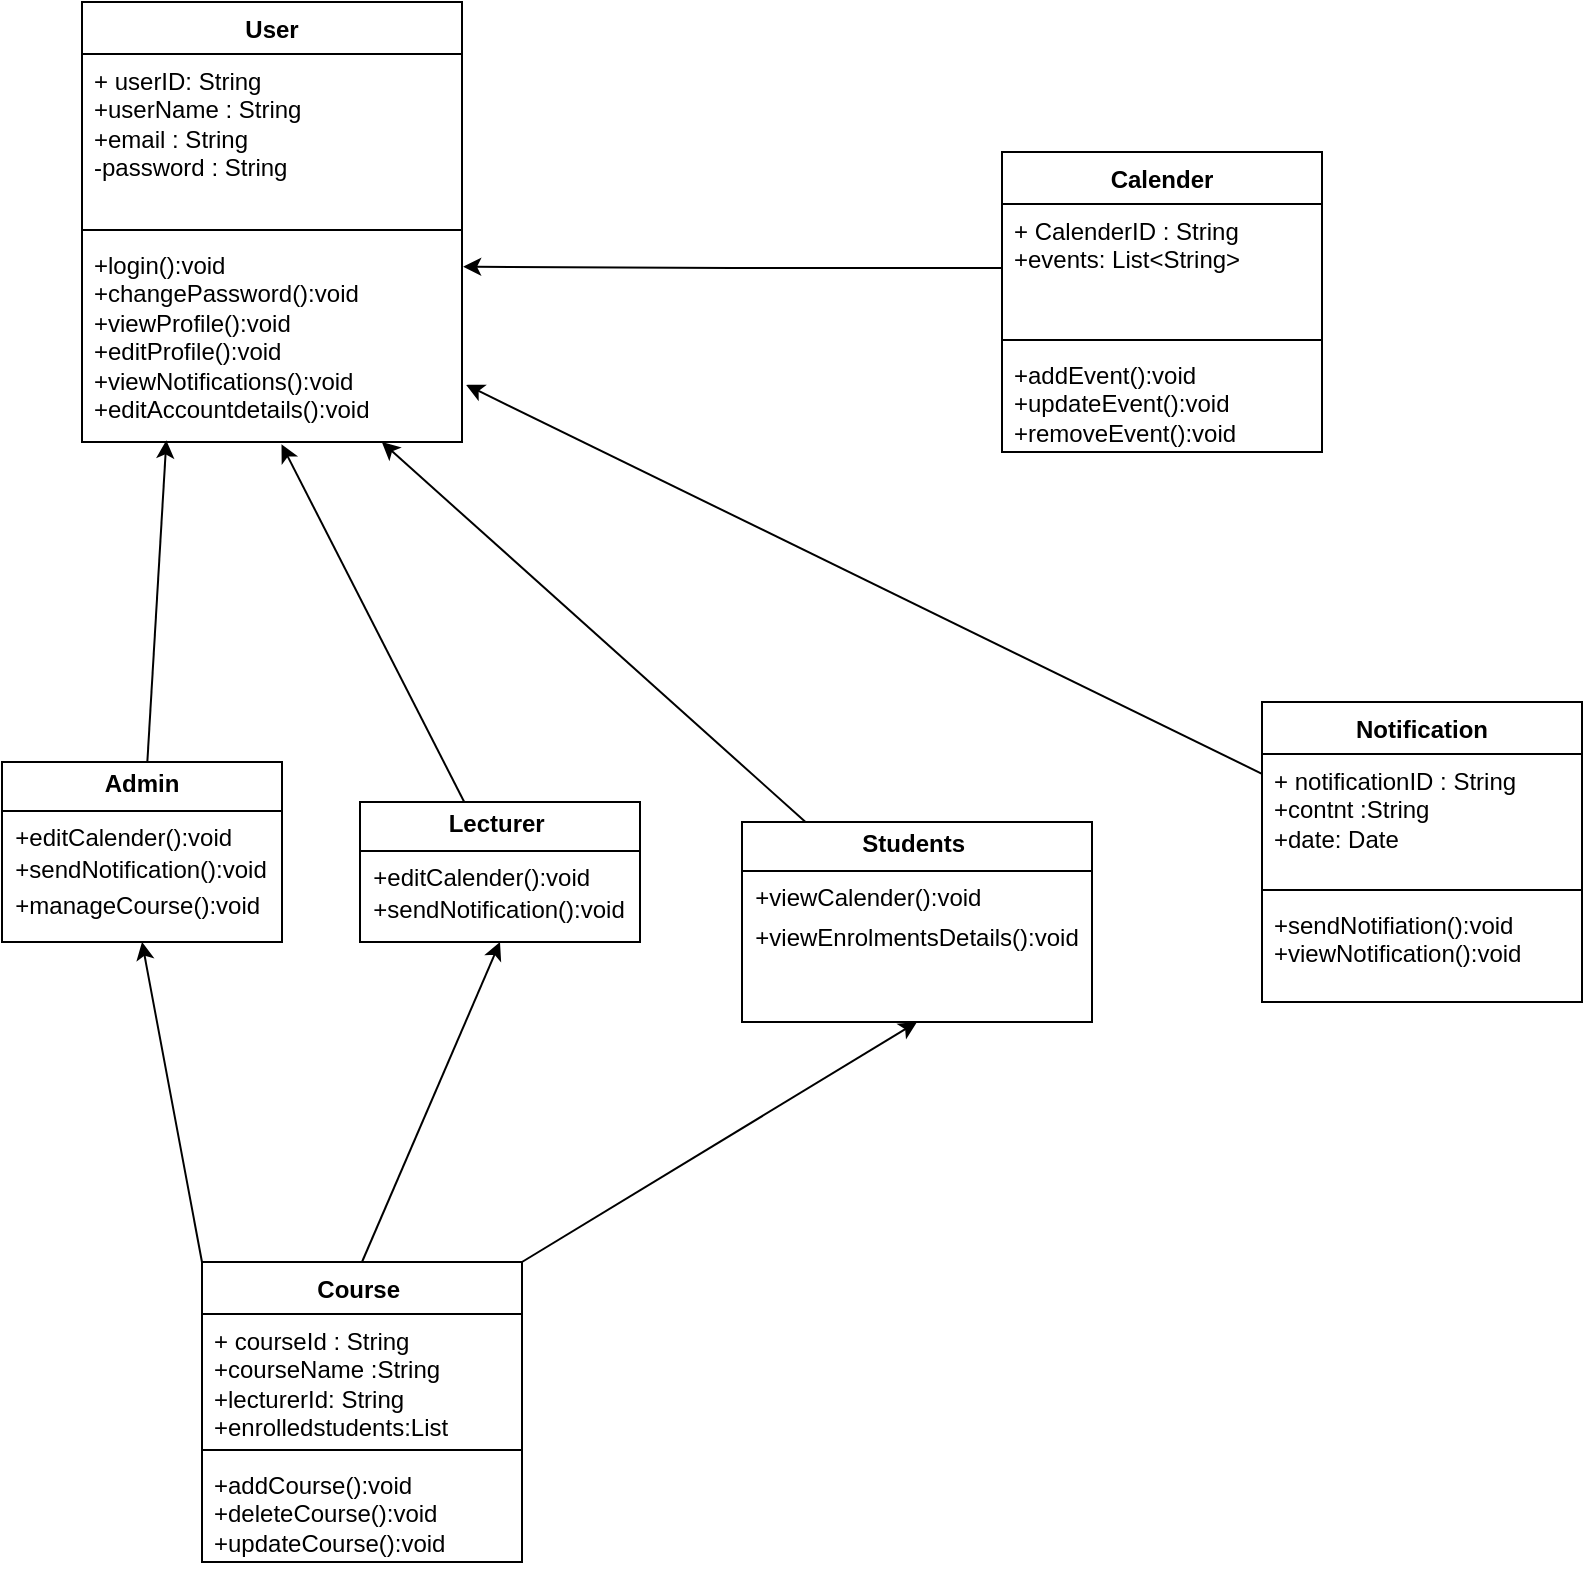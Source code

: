 <mxfile version="25.0.2">
  <diagram name="Page-1" id="5u88LtNzf2QG0sXdvS75">
    <mxGraphModel dx="1434" dy="878" grid="1" gridSize="10" guides="1" tooltips="1" connect="1" arrows="1" fold="1" page="1" pageScale="1" pageWidth="850" pageHeight="1100" math="0" shadow="0">
      <root>
        <mxCell id="0" />
        <mxCell id="1" parent="0" />
        <mxCell id="KoyVNCsmSRkJqI4jsK9u-1" value="User" style="swimlane;fontStyle=1;align=center;verticalAlign=top;childLayout=stackLayout;horizontal=1;startSize=26;horizontalStack=0;resizeParent=1;resizeParentMax=0;resizeLast=0;collapsible=1;marginBottom=0;whiteSpace=wrap;html=1;" parent="1" vertex="1">
          <mxGeometry x="50" y="20" width="190" height="220" as="geometry" />
        </mxCell>
        <mxCell id="KoyVNCsmSRkJqI4jsK9u-2" value="+ userID: String&lt;div&gt;+userName : String&lt;/div&gt;&lt;div&gt;+email : String&lt;/div&gt;&lt;div&gt;-password : String&lt;/div&gt;&lt;div&gt;&lt;br&gt;&lt;/div&gt;" style="text;strokeColor=none;fillColor=none;align=left;verticalAlign=top;spacingLeft=4;spacingRight=4;overflow=hidden;rotatable=0;points=[[0,0.5],[1,0.5]];portConstraint=eastwest;whiteSpace=wrap;html=1;" parent="KoyVNCsmSRkJqI4jsK9u-1" vertex="1">
          <mxGeometry y="26" width="190" height="84" as="geometry" />
        </mxCell>
        <mxCell id="KoyVNCsmSRkJqI4jsK9u-3" value="" style="line;strokeWidth=1;fillColor=none;align=left;verticalAlign=middle;spacingTop=-1;spacingLeft=3;spacingRight=3;rotatable=0;labelPosition=right;points=[];portConstraint=eastwest;strokeColor=inherit;" parent="KoyVNCsmSRkJqI4jsK9u-1" vertex="1">
          <mxGeometry y="110" width="190" height="8" as="geometry" />
        </mxCell>
        <mxCell id="KoyVNCsmSRkJqI4jsK9u-4" value="+login():void&lt;div&gt;+changePassword():void&lt;/div&gt;&lt;div&gt;+viewProfile():void&lt;/div&gt;&lt;div&gt;+editProfile():void&lt;/div&gt;&lt;div&gt;+viewNotifications():void&lt;/div&gt;&lt;div&gt;+editAccountdetails():void&lt;/div&gt;&lt;div&gt;&amp;nbsp;&lt;/div&gt;&lt;div&gt;&lt;br&gt;&lt;/div&gt;&lt;div&gt;&lt;br&gt;&lt;/div&gt;" style="text;strokeColor=none;fillColor=none;align=left;verticalAlign=top;spacingLeft=4;spacingRight=4;overflow=hidden;rotatable=0;points=[[0,0.5],[1,0.5]];portConstraint=eastwest;whiteSpace=wrap;html=1;" parent="KoyVNCsmSRkJqI4jsK9u-1" vertex="1">
          <mxGeometry y="118" width="190" height="102" as="geometry" />
        </mxCell>
        <mxCell id="s9UFeRk9iIAQ5X5mQDSi-5" style="rounded=0;orthogonalLoop=1;jettySize=auto;html=1;exitX=0.5;exitY=0;exitDx=0;exitDy=0;entryX=0.5;entryY=1;entryDx=0;entryDy=0;" parent="1" source="KoyVNCsmSRkJqI4jsK9u-5" target="_yiKcH9AdzgUnOhhQcYI-2" edge="1">
          <mxGeometry relative="1" as="geometry" />
        </mxCell>
        <mxCell id="s9UFeRk9iIAQ5X5mQDSi-6" style="rounded=0;orthogonalLoop=1;jettySize=auto;html=1;exitX=0;exitY=0;exitDx=0;exitDy=0;entryX=0.5;entryY=1;entryDx=0;entryDy=0;" parent="1" source="KoyVNCsmSRkJqI4jsK9u-5" target="_yiKcH9AdzgUnOhhQcYI-1" edge="1">
          <mxGeometry relative="1" as="geometry" />
        </mxCell>
        <mxCell id="s9UFeRk9iIAQ5X5mQDSi-7" style="rounded=0;orthogonalLoop=1;jettySize=auto;html=1;exitX=1;exitY=0;exitDx=0;exitDy=0;entryX=0.5;entryY=1;entryDx=0;entryDy=0;" parent="1" source="KoyVNCsmSRkJqI4jsK9u-5" target="_yiKcH9AdzgUnOhhQcYI-4" edge="1">
          <mxGeometry relative="1" as="geometry" />
        </mxCell>
        <mxCell id="KoyVNCsmSRkJqI4jsK9u-5" value="Course&amp;nbsp;" style="swimlane;fontStyle=1;align=center;verticalAlign=top;childLayout=stackLayout;horizontal=1;startSize=26;horizontalStack=0;resizeParent=1;resizeParentMax=0;resizeLast=0;collapsible=1;marginBottom=0;whiteSpace=wrap;html=1;" parent="1" vertex="1">
          <mxGeometry x="110" y="650" width="160" height="150" as="geometry" />
        </mxCell>
        <mxCell id="KoyVNCsmSRkJqI4jsK9u-6" value="+ courseId : String&lt;div&gt;+courseName :String&lt;/div&gt;&lt;div&gt;+lecturerId: String&lt;/div&gt;&lt;div&gt;+enrolledstudents:List&lt;/div&gt;&lt;div&gt;&lt;br&gt;&lt;/div&gt;" style="text;strokeColor=none;fillColor=none;align=left;verticalAlign=top;spacingLeft=4;spacingRight=4;overflow=hidden;rotatable=0;points=[[0,0.5],[1,0.5]];portConstraint=eastwest;whiteSpace=wrap;html=1;" parent="KoyVNCsmSRkJqI4jsK9u-5" vertex="1">
          <mxGeometry y="26" width="160" height="64" as="geometry" />
        </mxCell>
        <mxCell id="KoyVNCsmSRkJqI4jsK9u-7" value="" style="line;strokeWidth=1;fillColor=none;align=left;verticalAlign=middle;spacingTop=-1;spacingLeft=3;spacingRight=3;rotatable=0;labelPosition=right;points=[];portConstraint=eastwest;strokeColor=inherit;" parent="KoyVNCsmSRkJqI4jsK9u-5" vertex="1">
          <mxGeometry y="90" width="160" height="8" as="geometry" />
        </mxCell>
        <mxCell id="KoyVNCsmSRkJqI4jsK9u-8" value="+addCourse():void&amp;nbsp;&lt;div&gt;+deleteCourse():void&amp;nbsp;&lt;/div&gt;&lt;div&gt;+updateCourse():void&amp;nbsp;&lt;/div&gt;" style="text;strokeColor=none;fillColor=none;align=left;verticalAlign=top;spacingLeft=4;spacingRight=4;overflow=hidden;rotatable=0;points=[[0,0.5],[1,0.5]];portConstraint=eastwest;whiteSpace=wrap;html=1;" parent="KoyVNCsmSRkJqI4jsK9u-5" vertex="1">
          <mxGeometry y="98" width="160" height="52" as="geometry" />
        </mxCell>
        <mxCell id="_yiKcH9AdzgUnOhhQcYI-1" value="&lt;p style=&quot;margin:0px;margin-top:4px;text-align:center;&quot;&gt;&lt;b&gt;Admin&lt;/b&gt;&lt;/p&gt;&lt;hr size=&quot;1&quot; style=&quot;border-style:solid;&quot;&gt;&lt;div style=&quot;height:2px;&quot;&gt;&amp;nbsp; +editCalender():void&lt;/div&gt;&lt;div style=&quot;height:2px;&quot;&gt;&lt;br&gt;&lt;/div&gt;&lt;div style=&quot;height:2px;&quot;&gt;&lt;br&gt;&lt;/div&gt;&lt;div style=&quot;height:2px;&quot;&gt;&lt;br&gt;&lt;/div&gt;&lt;div style=&quot;height:2px;&quot;&gt;&lt;br&gt;&lt;/div&gt;&lt;div style=&quot;height:2px;&quot;&gt;&lt;br&gt;&lt;/div&gt;&lt;div style=&quot;height:2px;&quot;&gt;&lt;br&gt;&lt;/div&gt;&lt;div style=&quot;height:2px;&quot;&gt;&lt;br&gt;&lt;/div&gt;&lt;div style=&quot;height:2px;&quot;&gt;&amp;nbsp; +sendNotification():void&lt;/div&gt;&lt;div style=&quot;height:2px;&quot;&gt;&amp;nbsp;&lt;/div&gt;&lt;div style=&quot;height:2px;&quot;&gt;&lt;br&gt;&lt;/div&gt;&lt;div style=&quot;height:2px;&quot;&gt;&lt;br&gt;&lt;/div&gt;&lt;div style=&quot;height:2px;&quot;&gt;&lt;br&gt;&lt;/div&gt;&lt;div style=&quot;height:2px;&quot;&gt;&lt;br&gt;&lt;/div&gt;&lt;div style=&quot;height:2px;&quot;&gt;&lt;br&gt;&lt;/div&gt;&lt;div style=&quot;height:2px;&quot;&gt;&amp;nbsp;&amp;nbsp;&lt;/div&gt;&lt;div style=&quot;height:2px;&quot;&gt;&amp;nbsp; &amp;nbsp;&lt;/div&gt;&lt;div style=&quot;height:2px;&quot;&gt;&amp;nbsp; +manageCourse():void&amp;nbsp;&lt;/div&gt;&lt;div style=&quot;height:2px;&quot;&gt;&lt;br&gt;&lt;/div&gt;&lt;div style=&quot;height:2px;&quot;&gt;&lt;br&gt;&lt;/div&gt;&lt;div style=&quot;height:2px;&quot;&gt;&lt;br&gt;&lt;/div&gt;&lt;div style=&quot;height:2px;&quot;&gt;&lt;br&gt;&lt;/div&gt;&lt;div style=&quot;height:2px;&quot;&gt;&lt;br&gt;&lt;/div&gt;&lt;div style=&quot;height:2px;&quot;&gt;&amp;nbsp;&amp;nbsp;&lt;/div&gt;&lt;div style=&quot;height:2px;&quot;&gt;&amp;nbsp;&amp;nbsp;&lt;/div&gt;&lt;div style=&quot;height:2px;&quot;&gt;&amp;nbsp;&lt;/div&gt;" style="verticalAlign=top;align=left;overflow=fill;html=1;whiteSpace=wrap;" parent="1" vertex="1">
          <mxGeometry x="10" y="400" width="140" height="90" as="geometry" />
        </mxCell>
        <mxCell id="_yiKcH9AdzgUnOhhQcYI-2" value="&lt;p style=&quot;margin:0px;margin-top:4px;text-align:center;&quot;&gt;&lt;b&gt;Lecturer&amp;nbsp;&lt;/b&gt;&lt;/p&gt;&lt;hr size=&quot;1&quot; style=&quot;border-style:solid;&quot;&gt;&lt;div style=&quot;height:2px;&quot;&gt;&amp;nbsp; +editCalender():void&lt;/div&gt;&lt;div style=&quot;height:2px;&quot;&gt;&lt;br&gt;&lt;/div&gt;&lt;div style=&quot;height:2px;&quot;&gt;&lt;br&gt;&lt;/div&gt;&lt;div style=&quot;height:2px;&quot;&gt;&lt;br&gt;&lt;/div&gt;&lt;div style=&quot;height:2px;&quot;&gt;&lt;br&gt;&lt;/div&gt;&lt;div style=&quot;height:2px;&quot;&gt;&lt;br&gt;&lt;/div&gt;&lt;div style=&quot;height:2px;&quot;&gt;&lt;br&gt;&lt;/div&gt;&lt;div style=&quot;height:2px;&quot;&gt;&lt;br&gt;&lt;/div&gt;&lt;div style=&quot;height:2px;&quot;&gt;&amp;nbsp; +sendNotification():void&lt;/div&gt;&lt;div style=&quot;height:2px;&quot;&gt;&amp;nbsp;&lt;/div&gt;&lt;div style=&quot;height:2px;&quot;&gt;&lt;br&gt;&lt;/div&gt;&lt;div style=&quot;height:2px;&quot;&gt;&lt;br&gt;&lt;/div&gt;&lt;div style=&quot;height:2px;&quot;&gt;&lt;br&gt;&lt;/div&gt;&lt;div style=&quot;height:2px;&quot;&gt;&lt;br&gt;&lt;/div&gt;&lt;div style=&quot;height:2px;&quot;&gt;&lt;br&gt;&lt;/div&gt;&lt;div style=&quot;height:2px;&quot;&gt;&amp;nbsp;&amp;nbsp;&lt;/div&gt;&lt;div style=&quot;height:2px;&quot;&gt;&amp;nbsp; &amp;nbsp;&lt;/div&gt;&lt;div style=&quot;height:2px;&quot;&gt;&amp;nbsp;&lt;/div&gt;&lt;div style=&quot;height:2px;&quot;&gt;&lt;br&gt;&lt;/div&gt;&lt;div style=&quot;height:2px;&quot;&gt;&lt;br&gt;&lt;/div&gt;&lt;div style=&quot;height:2px;&quot;&gt;&lt;br&gt;&lt;/div&gt;&lt;div style=&quot;height:2px;&quot;&gt;&lt;br&gt;&lt;/div&gt;&lt;div style=&quot;height:2px;&quot;&gt;&lt;br&gt;&lt;/div&gt;&lt;div style=&quot;height:2px;&quot;&gt;&amp;nbsp;&amp;nbsp;&lt;/div&gt;&lt;div style=&quot;height:2px;&quot;&gt;&amp;nbsp;&amp;nbsp;&lt;/div&gt;&lt;div style=&quot;height:2px;&quot;&gt;&amp;nbsp;&lt;/div&gt;" style="verticalAlign=top;align=left;overflow=fill;html=1;whiteSpace=wrap;" parent="1" vertex="1">
          <mxGeometry x="189" y="420" width="140" height="70" as="geometry" />
        </mxCell>
        <mxCell id="_yiKcH9AdzgUnOhhQcYI-4" value="&lt;p style=&quot;margin:0px;margin-top:4px;text-align:center;&quot;&gt;&lt;b&gt;Students&amp;nbsp;&lt;/b&gt;&lt;/p&gt;&lt;hr size=&quot;1&quot; style=&quot;border-style:solid;&quot;&gt;&lt;div style=&quot;height:2px;&quot;&gt;&lt;span style=&quot;background-color: initial;&quot;&gt;&amp;nbsp; +viewCalender():void&lt;/span&gt;&lt;br&gt;&lt;/div&gt;&lt;div style=&quot;height:2px;&quot;&gt;&amp;nbsp;&lt;/div&gt;&lt;div style=&quot;height:2px;&quot;&gt;&lt;br&gt;&lt;/div&gt;&lt;div style=&quot;height:2px;&quot;&gt;&lt;br&gt;&lt;/div&gt;&lt;div style=&quot;height:2px;&quot;&gt;&lt;br&gt;&lt;/div&gt;&lt;div style=&quot;height:2px;&quot;&gt;&lt;br&gt;&lt;/div&gt;&lt;div style=&quot;height:2px;&quot;&gt;&lt;br&gt;&lt;/div&gt;&lt;div style=&quot;height:2px;&quot;&gt;&amp;nbsp;&amp;nbsp;&lt;/div&gt;&lt;div style=&quot;height:2px;&quot;&gt;&amp;nbsp; &amp;nbsp;&lt;/div&gt;&lt;div style=&quot;height:2px;&quot;&gt;&amp;nbsp;&lt;/div&gt;&lt;div style=&quot;height:2px;&quot;&gt;&amp;nbsp; +viewEnrolmentsDetails():void&lt;/div&gt;&lt;div style=&quot;height:2px;&quot;&gt;&lt;br&gt;&lt;/div&gt;&lt;div style=&quot;height:2px;&quot;&gt;&lt;br&gt;&lt;/div&gt;&lt;div style=&quot;height:2px;&quot;&gt;&lt;br&gt;&lt;/div&gt;&lt;div style=&quot;height:2px;&quot;&gt;&lt;br&gt;&lt;/div&gt;&lt;div style=&quot;height:2px;&quot;&gt;&amp;nbsp;&amp;nbsp;&lt;/div&gt;&lt;div style=&quot;height:2px;&quot;&gt;&amp;nbsp;&amp;nbsp;&lt;/div&gt;&lt;div style=&quot;height:2px;&quot;&gt;&amp;nbsp;&lt;/div&gt;" style="verticalAlign=top;align=left;overflow=fill;html=1;whiteSpace=wrap;" parent="1" vertex="1">
          <mxGeometry x="380" y="430" width="175" height="100" as="geometry" />
        </mxCell>
        <mxCell id="_yiKcH9AdzgUnOhhQcYI-7" style="rounded=0;orthogonalLoop=1;jettySize=auto;html=1;entryX=0.222;entryY=0.992;entryDx=0;entryDy=0;entryPerimeter=0;" parent="1" source="_yiKcH9AdzgUnOhhQcYI-1" target="KoyVNCsmSRkJqI4jsK9u-4" edge="1">
          <mxGeometry relative="1" as="geometry" />
        </mxCell>
        <mxCell id="s9UFeRk9iIAQ5X5mQDSi-2" style="rounded=0;orthogonalLoop=1;jettySize=auto;html=1;entryX=0.525;entryY=1.011;entryDx=0;entryDy=0;entryPerimeter=0;" parent="1" source="_yiKcH9AdzgUnOhhQcYI-2" target="KoyVNCsmSRkJqI4jsK9u-4" edge="1">
          <mxGeometry relative="1" as="geometry" />
        </mxCell>
        <mxCell id="s9UFeRk9iIAQ5X5mQDSi-3" style="rounded=0;orthogonalLoop=1;jettySize=auto;html=1;entryX=0.789;entryY=1;entryDx=0;entryDy=0;entryPerimeter=0;" parent="1" source="_yiKcH9AdzgUnOhhQcYI-4" target="KoyVNCsmSRkJqI4jsK9u-4" edge="1">
          <mxGeometry relative="1" as="geometry" />
        </mxCell>
        <mxCell id="s9UFeRk9iIAQ5X5mQDSi-9" value="Notification" style="swimlane;fontStyle=1;align=center;verticalAlign=top;childLayout=stackLayout;horizontal=1;startSize=26;horizontalStack=0;resizeParent=1;resizeParentMax=0;resizeLast=0;collapsible=1;marginBottom=0;whiteSpace=wrap;html=1;" parent="1" vertex="1">
          <mxGeometry x="640" y="370" width="160" height="150" as="geometry" />
        </mxCell>
        <mxCell id="s9UFeRk9iIAQ5X5mQDSi-10" value="+ notificationID : String&lt;div&gt;+contnt :String&lt;/div&gt;&lt;div&gt;+date: Date&lt;/div&gt;&lt;div&gt;&lt;br&gt;&lt;/div&gt;" style="text;strokeColor=none;fillColor=none;align=left;verticalAlign=top;spacingLeft=4;spacingRight=4;overflow=hidden;rotatable=0;points=[[0,0.5],[1,0.5]];portConstraint=eastwest;whiteSpace=wrap;html=1;" parent="s9UFeRk9iIAQ5X5mQDSi-9" vertex="1">
          <mxGeometry y="26" width="160" height="64" as="geometry" />
        </mxCell>
        <mxCell id="s9UFeRk9iIAQ5X5mQDSi-11" value="" style="line;strokeWidth=1;fillColor=none;align=left;verticalAlign=middle;spacingTop=-1;spacingLeft=3;spacingRight=3;rotatable=0;labelPosition=right;points=[];portConstraint=eastwest;strokeColor=inherit;" parent="s9UFeRk9iIAQ5X5mQDSi-9" vertex="1">
          <mxGeometry y="90" width="160" height="8" as="geometry" />
        </mxCell>
        <mxCell id="s9UFeRk9iIAQ5X5mQDSi-12" value="+sendNotifiation():void&amp;nbsp;&lt;div&gt;+viewNotification():void&amp;nbsp;&lt;/div&gt;" style="text;strokeColor=none;fillColor=none;align=left;verticalAlign=top;spacingLeft=4;spacingRight=4;overflow=hidden;rotatable=0;points=[[0,0.5],[1,0.5]];portConstraint=eastwest;whiteSpace=wrap;html=1;" parent="s9UFeRk9iIAQ5X5mQDSi-9" vertex="1">
          <mxGeometry y="98" width="160" height="52" as="geometry" />
        </mxCell>
        <mxCell id="s9UFeRk9iIAQ5X5mQDSi-14" style="rounded=0;orthogonalLoop=1;jettySize=auto;html=1;entryX=1.011;entryY=0.72;entryDx=0;entryDy=0;entryPerimeter=0;" parent="1" source="s9UFeRk9iIAQ5X5mQDSi-9" target="KoyVNCsmSRkJqI4jsK9u-4" edge="1">
          <mxGeometry relative="1" as="geometry" />
        </mxCell>
        <mxCell id="s9UFeRk9iIAQ5X5mQDSi-15" value="Calender" style="swimlane;fontStyle=1;align=center;verticalAlign=top;childLayout=stackLayout;horizontal=1;startSize=26;horizontalStack=0;resizeParent=1;resizeParentMax=0;resizeLast=0;collapsible=1;marginBottom=0;whiteSpace=wrap;html=1;" parent="1" vertex="1">
          <mxGeometry x="510" y="95" width="160" height="150" as="geometry" />
        </mxCell>
        <mxCell id="s9UFeRk9iIAQ5X5mQDSi-16" value="+ CalenderID : String&lt;div&gt;+events: List&amp;lt;String&amp;gt;&lt;/div&gt;&lt;div&gt;&lt;br&gt;&lt;/div&gt;" style="text;strokeColor=none;fillColor=none;align=left;verticalAlign=top;spacingLeft=4;spacingRight=4;overflow=hidden;rotatable=0;points=[[0,0.5],[1,0.5]];portConstraint=eastwest;whiteSpace=wrap;html=1;" parent="s9UFeRk9iIAQ5X5mQDSi-15" vertex="1">
          <mxGeometry y="26" width="160" height="64" as="geometry" />
        </mxCell>
        <mxCell id="s9UFeRk9iIAQ5X5mQDSi-17" value="" style="line;strokeWidth=1;fillColor=none;align=left;verticalAlign=middle;spacingTop=-1;spacingLeft=3;spacingRight=3;rotatable=0;labelPosition=right;points=[];portConstraint=eastwest;strokeColor=inherit;" parent="s9UFeRk9iIAQ5X5mQDSi-15" vertex="1">
          <mxGeometry y="90" width="160" height="8" as="geometry" />
        </mxCell>
        <mxCell id="s9UFeRk9iIAQ5X5mQDSi-18" value="+addEvent():void&lt;div&gt;+updateEvent():void&lt;/div&gt;&lt;div&gt;+removeEvent():void&lt;/div&gt;" style="text;strokeColor=none;fillColor=none;align=left;verticalAlign=top;spacingLeft=4;spacingRight=4;overflow=hidden;rotatable=0;points=[[0,0.5],[1,0.5]];portConstraint=eastwest;whiteSpace=wrap;html=1;" parent="s9UFeRk9iIAQ5X5mQDSi-15" vertex="1">
          <mxGeometry y="98" width="160" height="52" as="geometry" />
        </mxCell>
        <mxCell id="s9UFeRk9iIAQ5X5mQDSi-19" style="edgeStyle=orthogonalEdgeStyle;rounded=0;orthogonalLoop=1;jettySize=auto;html=1;entryX=1.003;entryY=0.141;entryDx=0;entryDy=0;entryPerimeter=0;" parent="1" source="s9UFeRk9iIAQ5X5mQDSi-16" target="KoyVNCsmSRkJqI4jsK9u-4" edge="1">
          <mxGeometry relative="1" as="geometry" />
        </mxCell>
      </root>
    </mxGraphModel>
  </diagram>
</mxfile>
